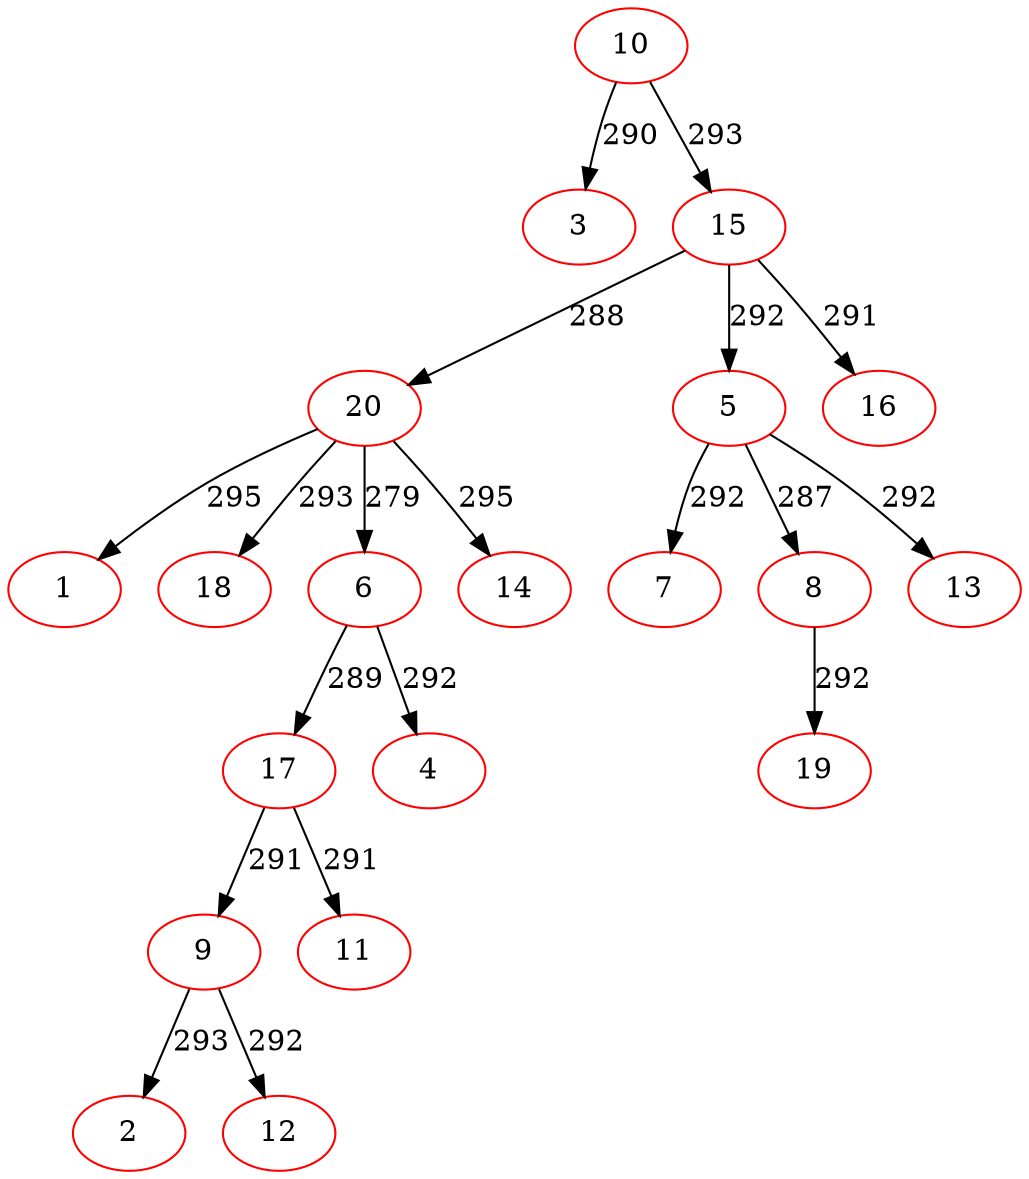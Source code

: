 digraph {
10[color=red]
3[color=red]
10->3[label=290]
15[color=red]
20[color=red]
1[color=red]
20->1[label=295]
18[color=red]
20->18[label=293]
6[color=red]
17[color=red]
9[color=red]
2[color=red]
9->2[label=293]
12[color=red]
9->12[label=292]
17->9[label=291]
11[color=red]
17->11[label=291]
6->17[label=289]
4[color=red]
6->4[label=292]
20->6[label=279]
14[color=red]
20->14[label=295]
15->20[label=288]
5[color=red]
7[color=red]
5->7[label=292]
8[color=red]
19[color=red]
8->19[label=292]
5->8[label=287]
13[color=red]
5->13[label=292]
15->5[label=292]
16[color=red]
15->16[label=291]
10->15[label=293]
}